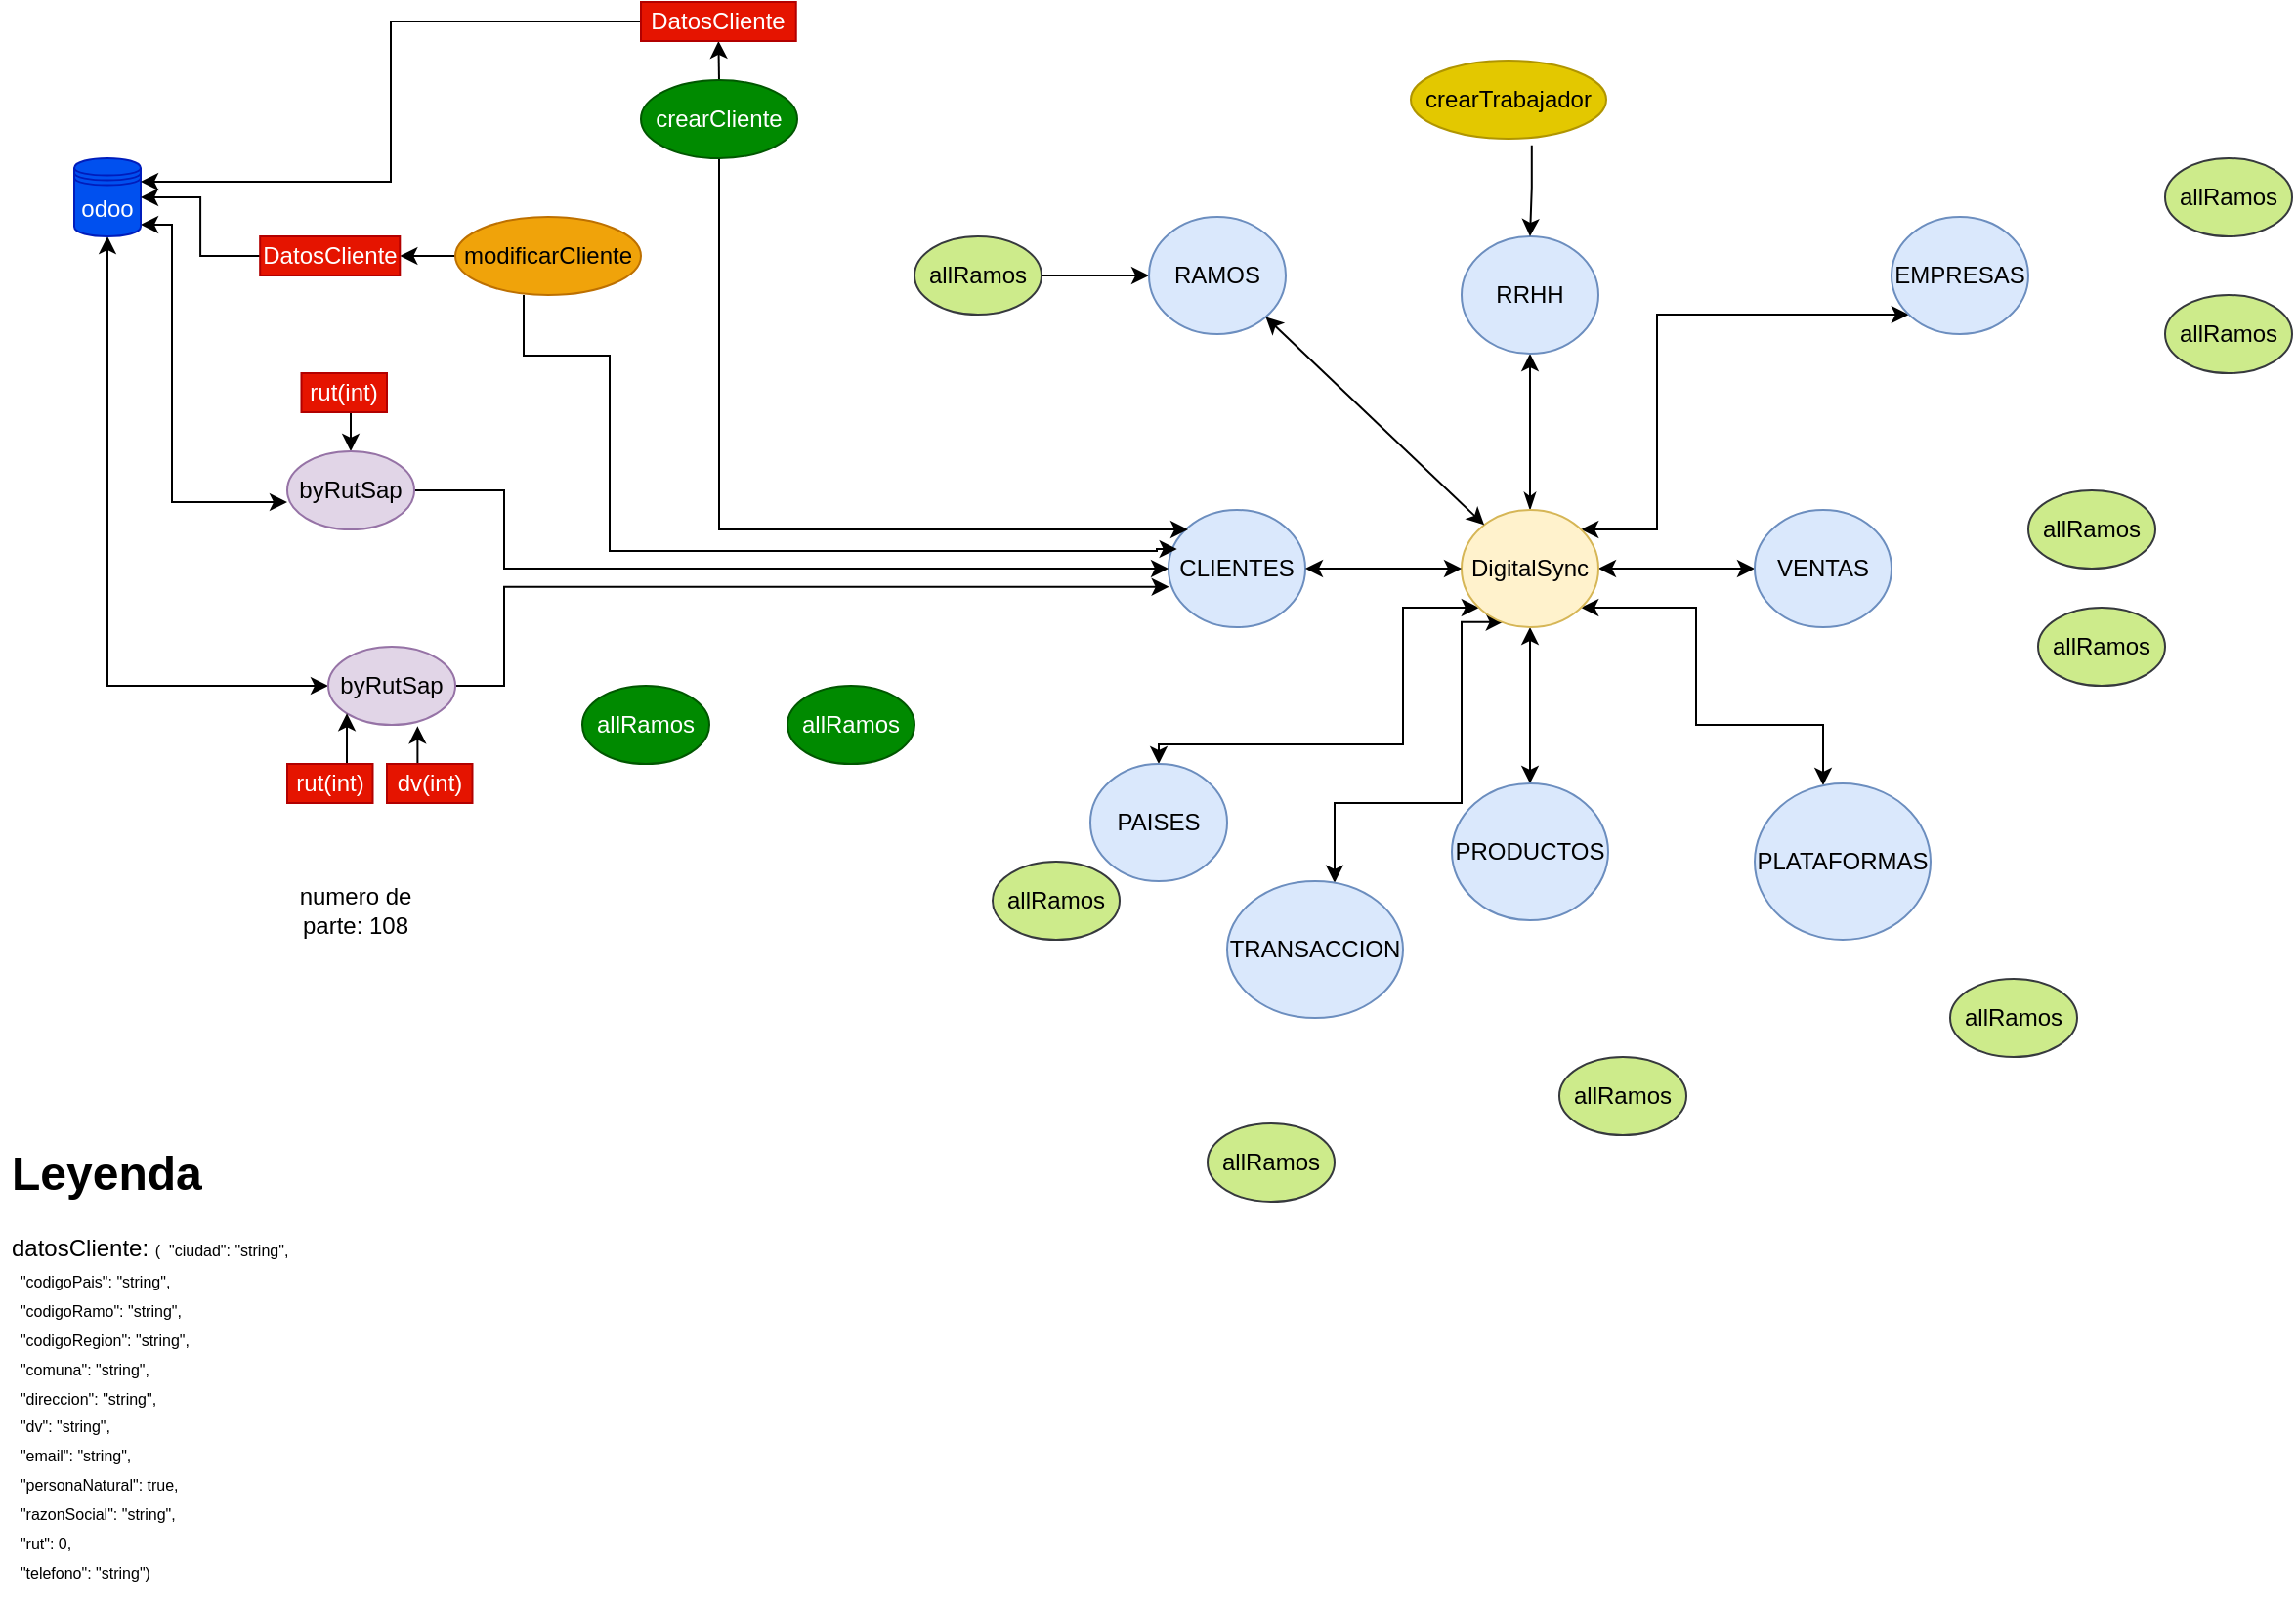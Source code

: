 <mxfile version="16.4.8" type="github">
  <diagram id="dqkI4iSsyCCfbzJvPXpM" name="Page-1">
    <mxGraphModel dx="1944" dy="1902" grid="1" gridSize="10" guides="1" tooltips="1" connect="1" arrows="1" fold="1" page="1" pageScale="1" pageWidth="827" pageHeight="1169" math="0" shadow="0">
      <root>
        <mxCell id="0" />
        <mxCell id="1" parent="0" />
        <mxCell id="hGoQcYNd4HtDcWjUqz2k-3" value="" style="edgeStyle=orthogonalEdgeStyle;rounded=0;orthogonalLoop=1;jettySize=auto;html=1;startArrow=classic;startFill=1;" parent="1" source="hGoQcYNd4HtDcWjUqz2k-1" target="hGoQcYNd4HtDcWjUqz2k-2" edge="1">
          <mxGeometry relative="1" as="geometry" />
        </mxCell>
        <mxCell id="hGoQcYNd4HtDcWjUqz2k-5" value="" style="edgeStyle=orthogonalEdgeStyle;rounded=0;orthogonalLoop=1;jettySize=auto;html=1;startArrow=classicThin;startFill=1;" parent="1" source="hGoQcYNd4HtDcWjUqz2k-1" target="hGoQcYNd4HtDcWjUqz2k-4" edge="1">
          <mxGeometry relative="1" as="geometry" />
        </mxCell>
        <mxCell id="hGoQcYNd4HtDcWjUqz2k-9" value="" style="edgeStyle=orthogonalEdgeStyle;rounded=0;orthogonalLoop=1;jettySize=auto;html=1;startArrow=classic;startFill=1;" parent="1" source="hGoQcYNd4HtDcWjUqz2k-1" target="hGoQcYNd4HtDcWjUqz2k-8" edge="1">
          <mxGeometry relative="1" as="geometry" />
        </mxCell>
        <mxCell id="hGoQcYNd4HtDcWjUqz2k-12" value="" style="edgeStyle=orthogonalEdgeStyle;rounded=0;orthogonalLoop=1;jettySize=auto;html=1;startArrow=classic;startFill=1;" parent="1" source="hGoQcYNd4HtDcWjUqz2k-1" target="hGoQcYNd4HtDcWjUqz2k-11" edge="1">
          <mxGeometry relative="1" as="geometry">
            <Array as="points">
              <mxPoint x="310" y="280" />
              <mxPoint x="310" y="350" />
              <mxPoint x="185" y="350" />
            </Array>
          </mxGeometry>
        </mxCell>
        <mxCell id="hGoQcYNd4HtDcWjUqz2k-15" value="" style="edgeStyle=orthogonalEdgeStyle;rounded=0;orthogonalLoop=1;jettySize=auto;html=1;startArrow=classic;startFill=1;" parent="1" source="hGoQcYNd4HtDcWjUqz2k-1" target="hGoQcYNd4HtDcWjUqz2k-14" edge="1">
          <mxGeometry relative="1" as="geometry">
            <Array as="points">
              <mxPoint x="440" y="240" />
              <mxPoint x="440" y="130" />
            </Array>
          </mxGeometry>
        </mxCell>
        <mxCell id="hGoQcYNd4HtDcWjUqz2k-21" value="" style="edgeStyle=orthogonalEdgeStyle;rounded=0;orthogonalLoop=1;jettySize=auto;html=1;startArrow=classic;startFill=1;" parent="1" source="hGoQcYNd4HtDcWjUqz2k-1" target="hGoQcYNd4HtDcWjUqz2k-20" edge="1">
          <mxGeometry relative="1" as="geometry">
            <Array as="points">
              <mxPoint x="460" y="280" />
              <mxPoint x="460" y="340" />
              <mxPoint x="525" y="340" />
            </Array>
          </mxGeometry>
        </mxCell>
        <mxCell id="hGoQcYNd4HtDcWjUqz2k-23" value="" style="edgeStyle=orthogonalEdgeStyle;rounded=0;orthogonalLoop=1;jettySize=auto;html=1;exitX=0.305;exitY=0.956;exitDx=0;exitDy=0;exitPerimeter=0;startArrow=classic;startFill=1;" parent="1" source="hGoQcYNd4HtDcWjUqz2k-1" target="hGoQcYNd4HtDcWjUqz2k-22" edge="1">
          <mxGeometry relative="1" as="geometry">
            <Array as="points">
              <mxPoint x="340" y="287" />
              <mxPoint x="340" y="380" />
              <mxPoint x="275" y="380" />
            </Array>
          </mxGeometry>
        </mxCell>
        <mxCell id="hGoQcYNd4HtDcWjUqz2k-1" value="DigitalSync" style="ellipse;whiteSpace=wrap;html=1;fillColor=#fff2cc;strokeColor=#d6b656;" parent="1" vertex="1">
          <mxGeometry x="340" y="230" width="70" height="60" as="geometry" />
        </mxCell>
        <mxCell id="hGoQcYNd4HtDcWjUqz2k-2" value="VENTAS" style="ellipse;whiteSpace=wrap;html=1;fillColor=#dae8fc;strokeColor=#6c8ebf;" parent="1" vertex="1">
          <mxGeometry x="490" y="230" width="70" height="60" as="geometry" />
        </mxCell>
        <mxCell id="hGoQcYNd4HtDcWjUqz2k-4" value="RRHH" style="ellipse;whiteSpace=wrap;html=1;fillColor=#dae8fc;strokeColor=#6c8ebf;" parent="1" vertex="1">
          <mxGeometry x="340" y="90" width="70" height="60" as="geometry" />
        </mxCell>
        <mxCell id="hGoQcYNd4HtDcWjUqz2k-6" value="CLIENTES" style="ellipse;whiteSpace=wrap;html=1;fillColor=#dae8fc;strokeColor=#6c8ebf;" parent="1" vertex="1">
          <mxGeometry x="190" y="230" width="70" height="60" as="geometry" />
        </mxCell>
        <mxCell id="hGoQcYNd4HtDcWjUqz2k-8" value="PRODUCTOS" style="ellipse;whiteSpace=wrap;html=1;fillColor=#dae8fc;strokeColor=#6c8ebf;" parent="1" vertex="1">
          <mxGeometry x="335" y="370" width="80" height="70" as="geometry" />
        </mxCell>
        <mxCell id="hGoQcYNd4HtDcWjUqz2k-11" value="PAISES" style="ellipse;whiteSpace=wrap;html=1;fillColor=#dae8fc;strokeColor=#6c8ebf;" parent="1" vertex="1">
          <mxGeometry x="150" y="360" width="70" height="60" as="geometry" />
        </mxCell>
        <mxCell id="hGoQcYNd4HtDcWjUqz2k-14" value="EMPRESAS" style="ellipse;whiteSpace=wrap;html=1;fillColor=#dae8fc;strokeColor=#6c8ebf;" parent="1" vertex="1">
          <mxGeometry x="560" y="80" width="70" height="60" as="geometry" />
        </mxCell>
        <mxCell id="hGoQcYNd4HtDcWjUqz2k-29" value="" style="edgeStyle=orthogonalEdgeStyle;rounded=0;orthogonalLoop=1;jettySize=auto;html=1;exitX=1;exitY=0.5;exitDx=0;exitDy=0;entryX=0;entryY=0.5;entryDx=0;entryDy=0;" parent="1" source="hGoQcYNd4HtDcWjUqz2k-28" target="hGoQcYNd4HtDcWjUqz2k-17" edge="1">
          <mxGeometry relative="1" as="geometry">
            <mxPoint x="170" y="70" as="targetPoint" />
          </mxGeometry>
        </mxCell>
        <mxCell id="hGoQcYNd4HtDcWjUqz2k-17" value="RAMOS" style="ellipse;whiteSpace=wrap;html=1;fillColor=#dae8fc;strokeColor=#6c8ebf;" parent="1" vertex="1">
          <mxGeometry x="180" y="80" width="70" height="60" as="geometry" />
        </mxCell>
        <mxCell id="hGoQcYNd4HtDcWjUqz2k-20" value="PLATAFORMAS" style="ellipse;whiteSpace=wrap;html=1;fillColor=#dae8fc;strokeColor=#6c8ebf;" parent="1" vertex="1">
          <mxGeometry x="490" y="370" width="90" height="80" as="geometry" />
        </mxCell>
        <mxCell id="hGoQcYNd4HtDcWjUqz2k-22" value="TRANSACCION" style="ellipse;whiteSpace=wrap;html=1;fillColor=#dae8fc;strokeColor=#6c8ebf;" parent="1" vertex="1">
          <mxGeometry x="220" y="420" width="90" height="70" as="geometry" />
        </mxCell>
        <mxCell id="hGoQcYNd4HtDcWjUqz2k-28" value="allRamos" style="ellipse;whiteSpace=wrap;html=1;fillColor=#cdeb8b;strokeColor=#36393d;" parent="1" vertex="1">
          <mxGeometry x="60" y="90" width="65" height="40" as="geometry" />
        </mxCell>
        <mxCell id="hGoQcYNd4HtDcWjUqz2k-30" value="" style="endArrow=classic;startArrow=classic;html=1;rounded=0;entryX=1;entryY=1;entryDx=0;entryDy=0;" parent="1" source="hGoQcYNd4HtDcWjUqz2k-1" target="hGoQcYNd4HtDcWjUqz2k-17" edge="1">
          <mxGeometry width="50" height="50" relative="1" as="geometry">
            <mxPoint x="270" y="200" as="sourcePoint" />
            <mxPoint x="320" y="150" as="targetPoint" />
          </mxGeometry>
        </mxCell>
        <mxCell id="hGoQcYNd4HtDcWjUqz2k-31" value="" style="endArrow=classic;startArrow=classic;html=1;rounded=0;entryX=1;entryY=0.5;entryDx=0;entryDy=0;" parent="1" target="hGoQcYNd4HtDcWjUqz2k-6" edge="1">
          <mxGeometry width="50" height="50" relative="1" as="geometry">
            <mxPoint x="340" y="260" as="sourcePoint" />
            <mxPoint x="228.219" y="150.003" as="targetPoint" />
          </mxGeometry>
        </mxCell>
        <mxCell id="hGoQcYNd4HtDcWjUqz2k-32" value="" style="edgeStyle=orthogonalEdgeStyle;rounded=0;orthogonalLoop=1;jettySize=auto;html=1;exitX=1;exitY=0.5;exitDx=0;exitDy=0;entryX=0;entryY=0.5;entryDx=0;entryDy=0;" parent="1" source="hGoQcYNd4HtDcWjUqz2k-33" edge="1">
          <mxGeometry relative="1" as="geometry">
            <mxPoint x="190" y="260" as="targetPoint" />
            <Array as="points">
              <mxPoint x="-150" y="220" />
              <mxPoint x="-150" y="260" />
            </Array>
          </mxGeometry>
        </mxCell>
        <mxCell id="hGoQcYNd4HtDcWjUqz2k-37" value="" style="edgeStyle=orthogonalEdgeStyle;rounded=0;orthogonalLoop=1;jettySize=auto;html=1;startArrow=none;startFill=0;entryX=0.5;entryY=0;entryDx=0;entryDy=0;exitX=0.5;exitY=1;exitDx=0;exitDy=0;" parent="1" source="hGoQcYNd4HtDcWjUqz2k-36" target="hGoQcYNd4HtDcWjUqz2k-33" edge="1">
          <mxGeometry relative="1" as="geometry">
            <mxPoint x="160" y="200" as="sourcePoint" />
          </mxGeometry>
        </mxCell>
        <mxCell id="xVQy0BHJnEKwK96mD5Wz-11" style="edgeStyle=orthogonalEdgeStyle;rounded=0;orthogonalLoop=1;jettySize=auto;html=1;entryX=1;entryY=0.7;entryDx=0;entryDy=0;startArrow=classic;startFill=1;" edge="1" parent="1">
          <mxGeometry relative="1" as="geometry">
            <mxPoint x="-261" y="226" as="sourcePoint" />
            <mxPoint x="-336" y="84" as="targetPoint" />
            <Array as="points">
              <mxPoint x="-320" y="226" />
              <mxPoint x="-320" y="84" />
            </Array>
          </mxGeometry>
        </mxCell>
        <mxCell id="hGoQcYNd4HtDcWjUqz2k-33" value="byRutSap" style="ellipse;whiteSpace=wrap;html=1;fillColor=#e1d5e7;strokeColor=#9673a6;" parent="1" vertex="1">
          <mxGeometry x="-261" y="200" width="65" height="40" as="geometry" />
        </mxCell>
        <mxCell id="hGoQcYNd4HtDcWjUqz2k-34" value="" style="edgeStyle=orthogonalEdgeStyle;rounded=0;orthogonalLoop=1;jettySize=auto;html=1;exitX=0.619;exitY=1.083;exitDx=0;exitDy=0;entryX=0.5;entryY=0;entryDx=0;entryDy=0;exitPerimeter=0;" parent="1" source="hGoQcYNd4HtDcWjUqz2k-35" target="hGoQcYNd4HtDcWjUqz2k-4" edge="1">
          <mxGeometry relative="1" as="geometry">
            <mxPoint x="440" y="30" as="targetPoint" />
            <Array as="points">
              <mxPoint x="376" y="65" />
            </Array>
          </mxGeometry>
        </mxCell>
        <mxCell id="hGoQcYNd4HtDcWjUqz2k-35" value="crearTrabajador" style="ellipse;whiteSpace=wrap;html=1;fillColor=#e3c800;strokeColor=#B09500;fontColor=#000000;" parent="1" vertex="1">
          <mxGeometry x="314" width="100" height="40" as="geometry" />
        </mxCell>
        <mxCell id="hGoQcYNd4HtDcWjUqz2k-36" value="rut(int)" style="whiteSpace=wrap;html=1;fillColor=#e51400;fontColor=#ffffff;strokeColor=#B20000;" parent="1" vertex="1">
          <mxGeometry x="-253.75" y="160" width="43.75" height="20" as="geometry" />
        </mxCell>
        <mxCell id="xVQy0BHJnEKwK96mD5Wz-3" value="" style="edgeStyle=orthogonalEdgeStyle;rounded=0;orthogonalLoop=1;jettySize=auto;html=1;exitX=1;exitY=0.5;exitDx=0;exitDy=0;entryX=0.005;entryY=0.656;entryDx=0;entryDy=0;entryPerimeter=0;" edge="1" parent="1" source="xVQy0BHJnEKwK96mD5Wz-4" target="hGoQcYNd4HtDcWjUqz2k-6">
          <mxGeometry relative="1" as="geometry">
            <mxPoint x="30" y="320" as="targetPoint" />
            <Array as="points">
              <mxPoint x="-150" y="320" />
              <mxPoint x="-150" y="269" />
            </Array>
          </mxGeometry>
        </mxCell>
        <mxCell id="xVQy0BHJnEKwK96mD5Wz-12" style="edgeStyle=orthogonalEdgeStyle;rounded=0;orthogonalLoop=1;jettySize=auto;html=1;entryX=0.5;entryY=1;entryDx=0;entryDy=0;startArrow=classic;startFill=1;" edge="1" parent="1" source="xVQy0BHJnEKwK96mD5Wz-4" target="xVQy0BHJnEKwK96mD5Wz-10">
          <mxGeometry relative="1" as="geometry" />
        </mxCell>
        <mxCell id="xVQy0BHJnEKwK96mD5Wz-4" value="byRutSap" style="ellipse;whiteSpace=wrap;html=1;fillColor=#e1d5e7;strokeColor=#9673a6;" vertex="1" parent="1">
          <mxGeometry x="-240" y="300" width="65" height="40" as="geometry" />
        </mxCell>
        <mxCell id="xVQy0BHJnEKwK96mD5Wz-20" style="edgeStyle=orthogonalEdgeStyle;rounded=0;orthogonalLoop=1;jettySize=auto;html=1;exitX=0.5;exitY=0;exitDx=0;exitDy=0;entryX=0;entryY=1;entryDx=0;entryDy=0;startArrow=none;startFill=0;" edge="1" parent="1" source="xVQy0BHJnEKwK96mD5Wz-7" target="xVQy0BHJnEKwK96mD5Wz-4">
          <mxGeometry relative="1" as="geometry" />
        </mxCell>
        <mxCell id="xVQy0BHJnEKwK96mD5Wz-7" value="rut(int)" style="whiteSpace=wrap;html=1;fillColor=#e51400;fontColor=#ffffff;strokeColor=#B20000;" vertex="1" parent="1">
          <mxGeometry x="-261" y="360" width="43.75" height="20" as="geometry" />
        </mxCell>
        <mxCell id="xVQy0BHJnEKwK96mD5Wz-10" value="odoo" style="shape=datastore;whiteSpace=wrap;html=1;fillColor=#0050ef;strokeColor=#001DBC;fontColor=#ffffff;" vertex="1" parent="1">
          <mxGeometry x="-370" y="50" width="34" height="40" as="geometry" />
        </mxCell>
        <mxCell id="xVQy0BHJnEKwK96mD5Wz-13" value="numero de parte: 108" style="text;html=1;strokeColor=none;fillColor=none;align=center;verticalAlign=middle;whiteSpace=wrap;rounded=0;" vertex="1" parent="1">
          <mxGeometry x="-256" y="420" width="60" height="30" as="geometry" />
        </mxCell>
        <mxCell id="xVQy0BHJnEKwK96mD5Wz-17" value="" style="edgeStyle=orthogonalEdgeStyle;rounded=0;orthogonalLoop=1;jettySize=auto;html=1;exitX=0.5;exitY=1;exitDx=0;exitDy=0;" edge="1" parent="1" source="xVQy0BHJnEKwK96mD5Wz-18">
          <mxGeometry relative="1" as="geometry">
            <mxPoint x="200" y="240" as="targetPoint" />
            <Array as="points">
              <mxPoint x="-40" y="240" />
            </Array>
          </mxGeometry>
        </mxCell>
        <mxCell id="xVQy0BHJnEKwK96mD5Wz-23" style="edgeStyle=orthogonalEdgeStyle;rounded=0;orthogonalLoop=1;jettySize=auto;html=1;exitX=0.5;exitY=0;exitDx=0;exitDy=0;entryX=0.5;entryY=1;entryDx=0;entryDy=0;startArrow=none;startFill=0;" edge="1" parent="1" source="xVQy0BHJnEKwK96mD5Wz-18" target="xVQy0BHJnEKwK96mD5Wz-22">
          <mxGeometry relative="1" as="geometry" />
        </mxCell>
        <mxCell id="xVQy0BHJnEKwK96mD5Wz-18" value="crearCliente" style="ellipse;whiteSpace=wrap;html=1;fillColor=#008a00;strokeColor=#005700;fontColor=#ffffff;" vertex="1" parent="1">
          <mxGeometry x="-80" y="10" width="80" height="40" as="geometry" />
        </mxCell>
        <mxCell id="xVQy0BHJnEKwK96mD5Wz-21" style="edgeStyle=orthogonalEdgeStyle;rounded=0;orthogonalLoop=1;jettySize=auto;html=1;exitX=0.5;exitY=0;exitDx=0;exitDy=0;entryX=0.703;entryY=1.017;entryDx=0;entryDy=0;entryPerimeter=0;startArrow=none;startFill=0;" edge="1" parent="1" source="xVQy0BHJnEKwK96mD5Wz-5" target="xVQy0BHJnEKwK96mD5Wz-4">
          <mxGeometry relative="1" as="geometry" />
        </mxCell>
        <mxCell id="xVQy0BHJnEKwK96mD5Wz-5" value="dv(int)" style="whiteSpace=wrap;html=1;fillColor=#e51400;fontColor=#ffffff;strokeColor=#B20000;" vertex="1" parent="1">
          <mxGeometry x="-210" y="360" width="43.75" height="20" as="geometry" />
        </mxCell>
        <mxCell id="xVQy0BHJnEKwK96mD5Wz-24" style="edgeStyle=orthogonalEdgeStyle;rounded=0;orthogonalLoop=1;jettySize=auto;html=1;entryX=1;entryY=0.3;entryDx=0;entryDy=0;startArrow=none;startFill=0;" edge="1" parent="1" source="xVQy0BHJnEKwK96mD5Wz-22" target="xVQy0BHJnEKwK96mD5Wz-10">
          <mxGeometry relative="1" as="geometry" />
        </mxCell>
        <mxCell id="xVQy0BHJnEKwK96mD5Wz-22" value="DatosCliente" style="whiteSpace=wrap;html=1;fillColor=#e51400;fontColor=#ffffff;strokeColor=#B20000;" vertex="1" parent="1">
          <mxGeometry x="-80" y="-30" width="79.37" height="20" as="geometry" />
        </mxCell>
        <mxCell id="xVQy0BHJnEKwK96mD5Wz-25" value="" style="edgeStyle=orthogonalEdgeStyle;rounded=0;orthogonalLoop=1;jettySize=auto;html=1;entryX=0.062;entryY=0.317;entryDx=0;entryDy=0;entryPerimeter=0;" edge="1" parent="1">
          <mxGeometry relative="1" as="geometry">
            <mxPoint x="194.34" y="250.02" as="targetPoint" />
            <Array as="points">
              <mxPoint x="-96" y="151" />
              <mxPoint x="-96" y="251" />
              <mxPoint x="184" y="251" />
              <mxPoint x="184" y="250" />
            </Array>
            <mxPoint x="-140" y="120" as="sourcePoint" />
          </mxGeometry>
        </mxCell>
        <mxCell id="xVQy0BHJnEKwK96mD5Wz-28" style="edgeStyle=orthogonalEdgeStyle;rounded=0;orthogonalLoop=1;jettySize=auto;html=1;entryX=1;entryY=0.5;entryDx=0;entryDy=0;startArrow=none;startFill=0;" edge="1" parent="1" source="xVQy0BHJnEKwK96mD5Wz-31" target="xVQy0BHJnEKwK96mD5Wz-10">
          <mxGeometry relative="1" as="geometry" />
        </mxCell>
        <mxCell id="xVQy0BHJnEKwK96mD5Wz-33" value="" style="edgeStyle=orthogonalEdgeStyle;rounded=0;orthogonalLoop=1;jettySize=auto;html=1;fontSize=8;startArrow=none;startFill=0;" edge="1" parent="1" source="xVQy0BHJnEKwK96mD5Wz-27" target="xVQy0BHJnEKwK96mD5Wz-31">
          <mxGeometry relative="1" as="geometry" />
        </mxCell>
        <mxCell id="xVQy0BHJnEKwK96mD5Wz-27" value="modificarCliente" style="ellipse;whiteSpace=wrap;html=1;fillColor=#f0a30a;strokeColor=#BD7000;fontColor=#000000;" vertex="1" parent="1">
          <mxGeometry x="-175" y="80" width="95" height="40" as="geometry" />
        </mxCell>
        <mxCell id="xVQy0BHJnEKwK96mD5Wz-29" value="&lt;h1&gt;&lt;span&gt;Leyenda&lt;/span&gt;&lt;/h1&gt;&lt;h1 style=&quot;font-size: 8px&quot;&gt;&lt;span style=&quot;font-size: 12px ; font-weight: 400&quot;&gt;datosCliente: &lt;/span&gt;&lt;span style=&quot;font-weight: 400&quot;&gt;&lt;font style=&quot;font-size: 8px&quot;&gt;(&amp;nbsp;&amp;nbsp;&quot;ciudad&quot;: &quot;string&quot;,&lt;/font&gt;&lt;/span&gt;&lt;/h1&gt;&lt;h1 style=&quot;font-size: 8px&quot;&gt;&lt;span style=&quot;font-weight: 400&quot;&gt;&lt;font style=&quot;font-size: 8px&quot;&gt;&amp;nbsp; &quot;codigoPais&quot;: &quot;string&quot;,&lt;/font&gt;&lt;/span&gt;&lt;/h1&gt;&lt;h1 style=&quot;font-size: 8px&quot;&gt;&lt;span style=&quot;font-weight: 400&quot;&gt;&lt;font style=&quot;font-size: 8px&quot;&gt;&amp;nbsp; &quot;codigoRamo&quot;: &quot;string&quot;,&lt;/font&gt;&lt;/span&gt;&lt;/h1&gt;&lt;h1 style=&quot;font-size: 8px&quot;&gt;&lt;span style=&quot;font-weight: 400&quot;&gt;&lt;font style=&quot;font-size: 8px&quot;&gt;&amp;nbsp; &quot;codigoRegion&quot;: &quot;string&quot;,&lt;/font&gt;&lt;/span&gt;&lt;/h1&gt;&lt;h1 style=&quot;font-size: 8px&quot;&gt;&lt;span style=&quot;font-weight: 400&quot;&gt;&lt;font style=&quot;font-size: 8px&quot;&gt;&amp;nbsp; &quot;comuna&quot;: &quot;string&quot;,&lt;/font&gt;&lt;/span&gt;&lt;/h1&gt;&lt;h1 style=&quot;font-size: 8px&quot;&gt;&lt;span style=&quot;font-weight: 400&quot;&gt;&lt;font style=&quot;font-size: 8px&quot;&gt;&amp;nbsp; &quot;direccion&quot;: &quot;string&quot;,&lt;/font&gt;&lt;/span&gt;&lt;/h1&gt;&lt;h1 style=&quot;font-size: 8px&quot;&gt;&lt;span style=&quot;font-weight: 400&quot;&gt;&lt;font style=&quot;font-size: 8px&quot;&gt;&amp;nbsp; &quot;dv&quot;: &quot;string&quot;,&lt;/font&gt;&lt;/span&gt;&lt;/h1&gt;&lt;h1 style=&quot;font-size: 8px&quot;&gt;&lt;span style=&quot;font-weight: 400&quot;&gt;&lt;font style=&quot;font-size: 8px&quot;&gt;&amp;nbsp; &quot;email&quot;: &quot;string&quot;,&lt;/font&gt;&lt;/span&gt;&lt;/h1&gt;&lt;h1 style=&quot;font-size: 8px&quot;&gt;&lt;span style=&quot;font-weight: 400&quot;&gt;&lt;font style=&quot;font-size: 8px&quot;&gt;&amp;nbsp; &quot;personaNatural&quot;: true,&lt;/font&gt;&lt;/span&gt;&lt;/h1&gt;&lt;h1 style=&quot;font-size: 8px&quot;&gt;&lt;span style=&quot;font-weight: 400&quot;&gt;&lt;font style=&quot;font-size: 8px&quot;&gt;&amp;nbsp; &quot;razonSocial&quot;: &quot;string&quot;,&lt;/font&gt;&lt;/span&gt;&lt;/h1&gt;&lt;h1 style=&quot;font-size: 8px&quot;&gt;&lt;span style=&quot;font-weight: 400&quot;&gt;&lt;font style=&quot;font-size: 8px&quot;&gt;&amp;nbsp; &quot;rut&quot;: 0,&lt;/font&gt;&lt;/span&gt;&lt;/h1&gt;&lt;h1 style=&quot;font-size: 8px&quot;&gt;&lt;span style=&quot;font-weight: 400&quot;&gt;&lt;font style=&quot;font-size: 8px&quot;&gt;&amp;nbsp; &quot;telefono&quot;: &quot;string&quot;)&lt;/font&gt;&lt;/span&gt;&lt;/h1&gt;" style="text;html=1;strokeColor=none;fillColor=none;spacing=5;spacingTop=-20;whiteSpace=wrap;overflow=hidden;rounded=0;" vertex="1" parent="1">
          <mxGeometry x="-407.25" y="550" width="190" height="240" as="geometry" />
        </mxCell>
        <mxCell id="xVQy0BHJnEKwK96mD5Wz-31" value="DatosCliente" style="whiteSpace=wrap;html=1;fillColor=#e51400;fontColor=#ffffff;strokeColor=#B20000;" vertex="1" parent="1">
          <mxGeometry x="-274.91" y="90" width="71.56" height="20" as="geometry" />
        </mxCell>
        <mxCell id="xVQy0BHJnEKwK96mD5Wz-36" value="allRamos" style="ellipse;whiteSpace=wrap;html=1;fillColor=#cdeb8b;strokeColor=#36393d;" vertex="1" parent="1">
          <mxGeometry x="700" y="50" width="65" height="40" as="geometry" />
        </mxCell>
        <mxCell id="xVQy0BHJnEKwK96mD5Wz-37" value="allRamos" style="ellipse;whiteSpace=wrap;html=1;fillColor=#cdeb8b;strokeColor=#36393d;" vertex="1" parent="1">
          <mxGeometry x="700" y="120" width="65" height="40" as="geometry" />
        </mxCell>
        <mxCell id="xVQy0BHJnEKwK96mD5Wz-38" value="allRamos" style="ellipse;whiteSpace=wrap;html=1;fillColor=#cdeb8b;strokeColor=#36393d;" vertex="1" parent="1">
          <mxGeometry x="630" y="220" width="65" height="40" as="geometry" />
        </mxCell>
        <mxCell id="xVQy0BHJnEKwK96mD5Wz-39" value="allRamos" style="ellipse;whiteSpace=wrap;html=1;fillColor=#cdeb8b;strokeColor=#36393d;" vertex="1" parent="1">
          <mxGeometry x="635" y="280" width="65" height="40" as="geometry" />
        </mxCell>
        <mxCell id="xVQy0BHJnEKwK96mD5Wz-40" value="allRamos" style="ellipse;whiteSpace=wrap;html=1;fillColor=#cdeb8b;strokeColor=#36393d;" vertex="1" parent="1">
          <mxGeometry x="590" y="470" width="65" height="40" as="geometry" />
        </mxCell>
        <mxCell id="xVQy0BHJnEKwK96mD5Wz-41" value="allRamos" style="ellipse;whiteSpace=wrap;html=1;fillColor=#cdeb8b;strokeColor=#36393d;" vertex="1" parent="1">
          <mxGeometry x="390" y="510" width="65" height="40" as="geometry" />
        </mxCell>
        <mxCell id="xVQy0BHJnEKwK96mD5Wz-42" value="allRamos" style="ellipse;whiteSpace=wrap;html=1;fillColor=#cdeb8b;strokeColor=#36393d;" vertex="1" parent="1">
          <mxGeometry x="210" y="544" width="65" height="40" as="geometry" />
        </mxCell>
        <mxCell id="xVQy0BHJnEKwK96mD5Wz-43" value="allRamos" style="ellipse;whiteSpace=wrap;html=1;fillColor=#008a00;strokeColor=#005700;fontColor=#ffffff;" vertex="1" parent="1">
          <mxGeometry x="-110" y="320" width="65" height="40" as="geometry" />
        </mxCell>
        <mxCell id="xVQy0BHJnEKwK96mD5Wz-45" value="allRamos" style="ellipse;whiteSpace=wrap;html=1;fillColor=#cdeb8b;strokeColor=#36393d;" vertex="1" parent="1">
          <mxGeometry x="100" y="410" width="65" height="40" as="geometry" />
        </mxCell>
        <mxCell id="xVQy0BHJnEKwK96mD5Wz-46" value="allRamos" style="ellipse;whiteSpace=wrap;html=1;fillColor=#008a00;strokeColor=#005700;fontColor=#ffffff;" vertex="1" parent="1">
          <mxGeometry x="-5" y="320" width="65" height="40" as="geometry" />
        </mxCell>
      </root>
    </mxGraphModel>
  </diagram>
</mxfile>
